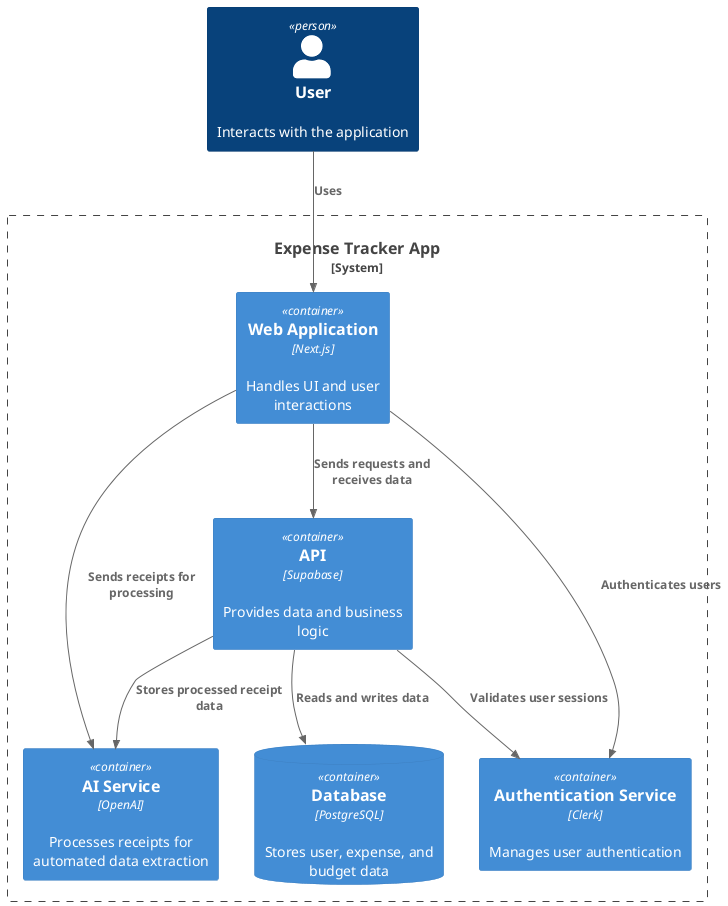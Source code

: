 @startuml
!include <C4/C4_Container>

Person(user, "User", "Interacts with the application")
System_Boundary(app, "Expense Tracker App") {
    Container(web, "Web Application", "Next.js", "Handles UI and user interactions")
    Container(api, "API", "Supabase", "Provides data and business logic")
    ContainerDb(database, "Database", "PostgreSQL", "Stores user, expense, and budget data")
    Container(auth, "Authentication Service", "Clerk", "Manages user authentication")
    Container(ai, "AI Service", "OpenAI", "Processes receipts for automated data extraction")
}

Rel(user, web, "Uses")
Rel(web, api, "Sends requests and receives data")
Rel(web, auth, "Authenticates users")
Rel(web, ai, "Sends receipts for processing")
Rel(api, database, "Reads and writes data")
Rel(api, auth, "Validates user sessions")
Rel(api, ai, "Stores processed receipt data")

@enduml
